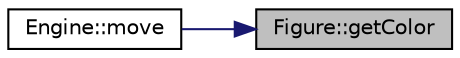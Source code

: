 digraph "Figure::getColor"
{
 // INTERACTIVE_SVG=YES
 // LATEX_PDF_SIZE
  bgcolor="transparent";
  edge [fontname="Helvetica",fontsize="10",labelfontname="Helvetica",labelfontsize="10"];
  node [fontname="Helvetica",fontsize="10",shape=record];
  rankdir="RL";
  Node1 [label="Figure::getColor",height=0.2,width=0.4,color="black", fillcolor="grey75", style="filled", fontcolor="black",tooltip="Получение цвета фигуры."];
  Node1 -> Node2 [dir="back",color="midnightblue",fontsize="10",style="solid",fontname="Helvetica"];
  Node2 [label="Engine::move",height=0.2,width=0.4,color="black",URL="$classEngine.html#a66f2b590d92c6e0fa99741f02a8a9a3f",tooltip="Проверяет возможность хода и перемещает фигуру."];
}
